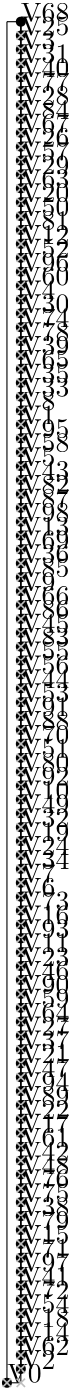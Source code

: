 <?xml version="1.0"?>
    <!DOCTYPE ipe SYSTEM "ipe.dtd">
    <ipe version="70005" creator="Ipe 7.1.4">
    <info created="D:20131106154934" modified="D:20131106160041"/>
    <preamble>\usepackage[english]{babel}</preamble>
    <ipestyle name="basic">
    <symbol name="arrow/arc(spx)">
    <path stroke="sym-stroke" fill="sym-stroke" pen="sym-pen">
    0 0 m
    -1 0.333 l
    -1 -0.333 l
    h
    </path>
    </symbol>
    <symbol name="arrow/farc(spx)">
    <path stroke="sym-stroke" fill="white" pen="sym-pen">
    0 0 m
    -1 0.333 l
    -1 -0.333 l
    h
    </path>
    </symbol>
    <symbol name="mark/circle(sx)" transformations="translations">
    <path fill="sym-stroke">
    0.6 0 0 0.6 0 0 e
    0.4 0 0 0.4 0 0 e
    </path>
    </symbol>
    <symbol name="mark/disk(sx)" transformations="translations">
    <path fill="sym-stroke">
    0.6 0 0 0.6 0 0 e
    </path>
    </symbol>
    <symbol name="mark/fdisk(sfx)" transformations="translations">
    <group>
    <path fill="sym-fill">
    0.5 0 0 0.5 0 0 e
    </path>
    <path fill="sym-stroke" fillrule="eofill">
    0.6 0 0 0.6 0 0 e
    0.4 0 0 0.4 0 0 e
    </path>
    </group>
    </symbol>
    <symbol name="mark/box(sx)" transformations="translations">
    <path fill="sym-stroke" fillrule="eofill">
    -0.6 -0.6 m
    0.6 -0.6 l
    0.6 0.6 l
    -0.6 0.6 l
    h
    -0.4 -0.4 m
    0.4 -0.4 l
    0.4 0.4 l
    -0.4 0.4 l
    h
    </path>
    </symbol>
    <symbol name="mark/square(sx)" transformations="translations">
    <path fill="sym-stroke">
    -0.6 -0.6 m
    0.6 -0.6 l
    0.6 0.6 l
    -0.6 0.6 l
    h
    </path>
    </symbol>
    <symbol name="mark/fsquare(sfx)" transformations="translations">
    <group>
    <path fill="sym-fill">
    -0.5 -0.5 m
    0.5 -0.5 l
    0.5 0.5 l
    -0.5 0.5 l
    h
    </path>
    <path fill="sym-stroke" fillrule="eofill">
    -0.6 -0.6 m
    0.6 -0.6 l
    0.6 0.6 l
    -0.6 0.6 l
    h
    -0.4 -0.4 m
    0.4 -0.4 l
    0.4 0.4 l
    -0.4 0.4 l
    h
    </path>
    </group>
    </symbol>
    <symbol name="mark/cross(sx)" transformations="translations">
    <group>
    <path fill="sym-stroke">
    -0.43 -0.57 m
    0.57 0.43 l
    0.43 0.57 l
    -0.57 -0.43 l
    h
    </path>
    <path fill="sym-stroke">
    -0.43 0.57 m
    0.57 -0.43 l
    0.43 -0.57 l
    -0.57 0.43 l
    h
    </path>
    </group>
    </symbol>
    <symbol name="arrow/fnormal(spx)">
    <path stroke="sym-stroke" fill="white" pen="sym-pen">
    0 0 m
    -1 0.333 l
    -1 -0.333 l
    h
    </path>
    </symbol>
    <symbol name="arrow/pointed(spx)">
    <path stroke="sym-stroke" fill="sym-stroke" pen="sym-pen">
    0 0 m
    -1 0.333 l
    -0.8 0 l
    -1 -0.333 l
    h
    </path>
    </symbol>
    <symbol name="arrow/fpointed(spx)">
    <path stroke="sym-stroke" fill="white" pen="sym-pen">
    0 0 m
    -1 0.333 l
    -0.8 0 l
    -1 -0.333 l
    h
    </path>
    </symbol>
    <symbol name="arrow/linear(spx)">
    <path stroke="sym-stroke" pen="sym-pen">
    -1 0.333 m
    0 0 l
    -1 -0.333 l
    </path>
    </symbol>
    <symbol name="arrow/fdouble(spx)">
    <path stroke="sym-stroke" fill="white" pen="sym-pen">
    0 0 m
    -1 0.333 l
    -1 -0.333 l
    h
    -1 0 m
    -2 0.333 l
    -2 -0.333 l
    h
    </path>
    </symbol>
    <symbol name="arrow/double(spx)">
    <path stroke="sym-stroke" fill="sym-stroke" pen="sym-pen">
    0 0 m
    -1 0.333 l
    -1 -0.333 l
    h
    -1 0 m
    -2 0.333 l
    -2 -0.333 l
    h
    </path>
    </symbol>
    <pen name="heavier" value="0.8"/>
    <pen name="fat" value="1.2"/>
    <pen name="ultrafat" value="2"/>
    <symbolsize name="large" value="5"/>
    <symbolsize name="small" value="2"/>
    <symbolsize name="tiny" value="1.1"/>
    <arrowsize name="large" value="10"/>
    <arrowsize name="small" value="5"/>
    <arrowsize name="tiny" value="3"/>
    <color name="red" value="1 0 0"/>
    <color name="green" value="0 1 0"/>
    <color name="blue" value="0 0 1"/>
    <color name="yellow" value="1 1 0"/>
    <color name="orange" value="1 0.647 0"/>
    <color name="gold" value="1 0.843 0"/>
    <color name="purple" value="0.627 0.125 0.941"/>
    <color name="gray" value="0.745"/>
    <color name="brown" value="0.647 0.165 0.165"/>
    <color name="navy" value="0 0 0.502"/>
    <color name="pink" value="1 0.753 0.796"/>
    <color name="seagreen" value="0.18 0.545 0.341"/>
    <color name="turquoise" value="0.251 0.878 0.816"/>
    <color name="violet" value="0.933 0.51 0.933"/>
    <color name="darkblue" value="0 0 0.545"/>
    <color name="darkcyan" value="0 0.545 0.545"/>
    <color name="darkgray" value="0.663"/>
    <color name="darkgreen" value="0 0.392 0"/>
    <color name="darkmagenta" value="0.545 0 0.545"/>
    <color name="darkorange" value="1 0.549 0"/>
    <color name="darkred" value="0.545 0 0"/>
    <color name="lightblue" value="0.678 0.847 0.902"/>
    <color name="lightcyan" value="0.878 1 1"/>
    <color name="lightgray" value="0.827"/>
    <color name="lightgreen" value="0.565 0.933 0.565"/>
    <color name="lightyellow" value="1 1 0.878"/>
    <dashstyle name="dashed" value="[4] 0"/>
    <dashstyle name="dotted" value="[1 3] 0"/>
    <dashstyle name="dash dotted" value="[4 2 1 2] 0"/>
    <dashstyle name="dash dot dotted" value="[4 2 1 2 1 2] 0"/>
    <textsize name="large" value="\large"/>
    <textsize name="Large" value="\Large"/>
    <textsize name="LARGE" value="\LARGE"/>
    <textsize name="huge" value="\huge"/>
    <textsize name="Huge" value="\Huge"/>
    <textsize name="small" value="\small"/>
    <textsize name="footnote" value="\footnotesize"/>
    <textsize name="tiny" value="\tiny"/>
    <textstyle name="center" begin="\begin{center}" end="\end{center}"/>
    <textstyle name="itemize" begin="\begin{itemize}" end="\end{itemize}"/>
    <textstyle name="item" begin="\begin{itemize}\item{}" end="\end{itemize}"/>
    <gridsize name="4 pts" value="4"/>
    <gridsize name="8 pts (~3 mm)" value="8"/>
    <gridsize name="16 pts (~6 mm)" value="16"/>
    <gridsize name="32 pts (~12 mm)" value="32"/>
    <gridsize name="10 pts (~3.5 mm)" value="10"/>
    <gridsize name="20 pts (~7 mm)" value="20"/>
    <gridsize name="14 pts (~5 mm)" value="14"/>
    <gridsize name="28 pts (~10 mm)" value="28"/>
    <gridsize name="56 pts (~20 mm)" value="56"/>
    <anglesize name="90 deg" value="90"/>
    <anglesize name="60 deg" value="60"/>
    <anglesize name="45 deg" value="45"/>
    <anglesize name="30 deg" value="30"/>
    <anglesize name="22.5 deg" value="22.5"/>
    <tiling name="falling" angle="-60" step="4" width="1"/>
    <tiling name="rising" angle="30" step="4" width="1"/>
    <layout paper="1000 1000" origin="0 0" frame="1000 1000" skip="32" crop="yes"/>
    </ipestyle>
    <page>
    <layer name="alpha"/>
    <view layers="alpha" active="alpha"/>
<use name="mark/disk(sx)" pos="400 480" size="normal" stroke="black"/>
<text transformations="translations" pos="400 480" stroke="black" type="label" width="190" height="10" depth="0" valign="baseline" size="normal">V0</text><use name="mark/disk(sx)" pos="405 825" size="normal" stroke="black"/>
<text transformations="translations" pos="405 825" stroke="black" type="label" width="190" height="10" depth="0" valign="baseline" size="normal">V1</text><use name="mark/disk(sx)" pos="405 485" size="normal" stroke="black"/>
<text transformations="translations" pos="405 485" stroke="black" type="label" width="190" height="10" depth="0" valign="baseline" size="normal">V2</text><use name="mark/disk(sx)" pos="405 960" size="normal" stroke="black"/>
<text transformations="translations" pos="405 960" stroke="black" type="label" width="190" height="10" depth="0" valign="baseline" size="normal">V3</text><use name="mark/disk(sx)" pos="405 870" size="normal" stroke="black"/>
<text transformations="translations" pos="405 870" stroke="black" type="label" width="190" height="10" depth="0" valign="baseline" size="normal">V4</text><use name="mark/disk(sx)" pos="405 810" size="normal" stroke="black"/>
<text transformations="translations" pos="405 810" stroke="black" type="label" width="190" height="10" depth="0" valign="baseline" size="normal">V5</text><use name="mark/disk(sx)" pos="405 655" size="normal" stroke="black"/>
<text transformations="translations" pos="405 655" stroke="black" type="label" width="190" height="10" depth="0" valign="baseline" size="normal">V6</text><use name="mark/disk(sx)" pos="405 660" size="normal" stroke="black"/>
<text transformations="translations" pos="405 660" stroke="black" type="label" width="190" height="10" depth="0" valign="baseline" size="normal">V7</text><use name="mark/disk(sx)" pos="405 830" size="normal" stroke="black"/>
<text transformations="translations" pos="405 830" stroke="black" type="label" width="190" height="10" depth="0" valign="baseline" size="normal">V8</text><use name="mark/disk(sx)" pos="405 765" size="normal" stroke="black"/>
<text transformations="translations" pos="405 765" stroke="black" type="label" width="190" height="10" depth="0" valign="baseline" size="normal">V9</text><use name="mark/disk(sx)" pos="405 690" size="normal" stroke="black"/>
<text transformations="translations" pos="405 690" stroke="black" type="label" width="190" height="10" depth="0" valign="baseline" size="normal">V10</text><use name="mark/disk(sx)" pos="405 635" size="normal" stroke="black"/>
<text transformations="translations" pos="405 635" stroke="black" type="label" width="190" height="10" depth="0" valign="baseline" size="normal">V11</text><use name="mark/disk(sx)" pos="405 890" size="normal" stroke="black"/>
<text transformations="translations" pos="405 890" stroke="black" type="label" width="190" height="10" depth="0" valign="baseline" size="normal">V12</text><use name="mark/disk(sx)" pos="405 785" size="normal" stroke="black"/>
<text transformations="translations" pos="405 785" stroke="black" type="label" width="190" height="10" depth="0" valign="baseline" size="normal">V13</text><use name="mark/disk(sx)" pos="405 495" size="normal" stroke="black"/>
<text transformations="translations" pos="405 495" stroke="black" type="label" width="190" height="10" depth="0" valign="baseline" size="normal">V14</text><use name="mark/disk(sx)" pos="405 530" size="normal" stroke="black"/>
<text transformations="translations" pos="405 530" stroke="black" type="label" width="190" height="10" depth="0" valign="baseline" size="normal">V15</text><use name="mark/disk(sx)" pos="405 570" size="normal" stroke="black"/>
<text transformations="translations" pos="405 570" stroke="black" type="label" width="190" height="10" depth="0" valign="baseline" size="normal">V17</text><use name="mark/disk(sx)" pos="405 645" size="normal" stroke="black"/>
<text transformations="translations" pos="405 645" stroke="black" type="label" width="190" height="10" depth="0" valign="baseline" size="normal">V16</text><use name="mark/disk(sx)" pos="405 675" size="normal" stroke="black"/>
<text transformations="translations" pos="405 675" stroke="black" type="label" width="190" height="10" depth="0" valign="baseline" size="normal">V19</text><use name="mark/disk(sx)" pos="405 500" size="normal" stroke="black"/>
<text transformations="translations" pos="405 500" stroke="black" type="label" width="190" height="10" depth="0" valign="baseline" size="normal">V18</text><use name="mark/disk(sx)" pos="405 595" size="normal" stroke="black"/>
<text transformations="translations" pos="405 595" stroke="black" type="label" width="190" height="10" depth="0" valign="baseline" size="normal">V21</text><use name="mark/disk(sx)" pos="405 905" size="normal" stroke="black"/>
<text transformations="translations" pos="405 905" stroke="black" type="label" width="190" height="10" depth="0" valign="baseline" size="normal">V20</text><use name="mark/disk(sx)" pos="405 630" size="normal" stroke="black"/>
<text transformations="translations" pos="405 630" stroke="black" type="label" width="190" height="10" depth="0" valign="baseline" size="normal">V23</text><use name="mark/disk(sx)" pos="405 575" size="normal" stroke="black"/>
<text transformations="translations" pos="405 575" stroke="black" type="label" width="190" height="10" depth="0" valign="baseline" size="normal">V22</text><use name="mark/disk(sx)" pos="405 965" size="normal" stroke="black"/>
<text transformations="translations" pos="405 965" stroke="black" type="label" width="190" height="10" depth="0" valign="baseline" size="normal">V25</text><use name="mark/disk(sx)" pos="405 670" size="normal" stroke="black"/>
<text transformations="translations" pos="405 670" stroke="black" type="label" width="190" height="10" depth="0" valign="baseline" size="normal">V24</text><use name="mark/disk(sx)" pos="405 605" size="normal" stroke="black"/>
<text transformations="translations" pos="405 605" stroke="black" type="label" width="190" height="10" depth="0" valign="baseline" size="normal">V27</text><use name="mark/disk(sx)" pos="405 925" size="normal" stroke="black"/>
<text transformations="translations" pos="405 925" stroke="black" type="label" width="190" height="10" depth="0" valign="baseline" size="normal">V26</text><use name="mark/disk(sx)" pos="405 915" size="normal" stroke="black"/>
<text transformations="translations" pos="405 915" stroke="black" type="label" width="190" height="10" depth="0" valign="baseline" size="normal">V29</text><use name="mark/disk(sx)" pos="405 940" size="normal" stroke="black"/>
<text transformations="translations" pos="405 940" stroke="black" type="label" width="190" height="10" depth="0" valign="baseline" size="normal">V28</text><use name="mark/disk(sx)" pos="405 955" size="normal" stroke="black"/>
<text transformations="translations" pos="405 955" stroke="black" type="label" width="190" height="10" depth="0" valign="baseline" size="normal">V31</text><use name="mark/disk(sx)" pos="405 865" size="normal" stroke="black"/>
<text transformations="translations" pos="405 865" stroke="black" type="label" width="190" height="10" depth="0" valign="baseline" size="normal">V30</text><use name="mark/disk(sx)" pos="405 665" size="normal" stroke="black"/>
<text transformations="translations" pos="405 665" stroke="black" type="label" width="190" height="10" depth="0" valign="baseline" size="normal">V34</text><use name="mark/disk(sx)" pos="405 840" size="normal" stroke="black"/>
<text transformations="translations" pos="405 840" stroke="black" type="label" width="190" height="10" depth="0" valign="baseline" size="normal">V35</text><use name="mark/disk(sx)" pos="405 680" size="normal" stroke="black"/>
<text transformations="translations" pos="405 680" stroke="black" type="label" width="190" height="10" depth="0" valign="baseline" size="normal">V32</text><use name="mark/disk(sx)" pos="405 835" size="normal" stroke="black"/>
<text transformations="translations" pos="405 835" stroke="black" type="label" width="190" height="10" depth="0" valign="baseline" size="normal">V33</text><use name="mark/disk(sx)" pos="405 540" size="normal" stroke="black"/>
<text transformations="translations" pos="405 540" stroke="black" type="label" width="190" height="10" depth="0" valign="baseline" size="normal">V38</text><use name="mark/disk(sx)" pos="405 850" size="normal" stroke="black"/>
<text transformations="translations" pos="405 850" stroke="black" type="label" width="190" height="10" depth="0" valign="baseline" size="normal">V39</text><use name="mark/disk(sx)" pos="405 775" size="normal" stroke="black"/>
<text transformations="translations" pos="405 775" stroke="black" type="label" width="190" height="10" depth="0" valign="baseline" size="normal">V36</text><use name="mark/disk(sx)" pos="405 600" size="normal" stroke="black"/>
<text transformations="translations" pos="405 600" stroke="black" type="label" width="190" height="10" depth="0" valign="baseline" size="normal">V37</text><use name="mark/disk(sx)" pos="405 560" size="normal" stroke="black"/>
<text transformations="translations" pos="405 560" stroke="black" type="label" width="190" height="10" depth="0" valign="baseline" size="normal">V42</text><use name="mark/disk(sx)" pos="405 805" size="normal" stroke="black"/>
<text transformations="translations" pos="405 805" stroke="black" type="label" width="190" height="10" depth="0" valign="baseline" size="normal">V43</text><use name="mark/disk(sx)" pos="405 950" size="normal" stroke="black"/>
<text transformations="translations" pos="405 950" stroke="black" type="label" width="190" height="10" depth="0" valign="baseline" size="normal">V40</text><use name="mark/disk(sx)" pos="405 515" size="normal" stroke="black"/>
<text transformations="translations" pos="405 515" stroke="black" type="label" width="190" height="10" depth="0" valign="baseline" size="normal">V41</text><use name="mark/disk(sx)" pos="405 625" size="normal" stroke="black"/>
<text transformations="translations" pos="405 625" stroke="black" type="label" width="190" height="10" depth="0" valign="baseline" size="normal">V46</text><use name="mark/disk(sx)" pos="405 590" size="normal" stroke="black"/>
<text transformations="translations" pos="405 590" stroke="black" type="label" width="190" height="10" depth="0" valign="baseline" size="normal">V47</text><use name="mark/disk(sx)" pos="405 730" size="normal" stroke="black"/>
<text transformations="translations" pos="405 730" stroke="black" type="label" width="190" height="10" depth="0" valign="baseline" size="normal">V44</text><use name="mark/disk(sx)" pos="405 750" size="normal" stroke="black"/>
<text transformations="translations" pos="405 750" stroke="black" type="label" width="190" height="10" depth="0" valign="baseline" size="normal">V45</text><use name="mark/disk(sx)" pos="405 705" size="normal" stroke="black"/>
<text transformations="translations" pos="405 705" stroke="black" type="label" width="190" height="10" depth="0" valign="baseline" size="normal">V51</text><use name="mark/disk(sx)" pos="405 900" size="normal" stroke="black"/>
<text transformations="translations" pos="405 900" stroke="black" type="label" width="190" height="10" depth="0" valign="baseline" size="normal">V50</text><use name="mark/disk(sx)" pos="405 685" size="normal" stroke="black"/>
<text transformations="translations" pos="405 685" stroke="black" type="label" width="190" height="10" depth="0" valign="baseline" size="normal">V49</text><use name="mark/disk(sx)" pos="405 555" size="normal" stroke="black"/>
<text transformations="translations" pos="405 555" stroke="black" type="label" width="190" height="10" depth="0" valign="baseline" size="normal">V48</text><use name="mark/disk(sx)" pos="405 740" size="normal" stroke="black"/>
<text transformations="translations" pos="405 740" stroke="black" type="label" width="190" height="10" depth="0" valign="baseline" size="normal">V55</text><use name="mark/disk(sx)" pos="405 505" size="normal" stroke="black"/>
<text transformations="translations" pos="405 505" stroke="black" type="label" width="190" height="10" depth="0" valign="baseline" size="normal">V54</text><use name="mark/disk(sx)" pos="405 725" size="normal" stroke="black"/>
<text transformations="translations" pos="405 725" stroke="black" type="label" width="190" height="10" depth="0" valign="baseline" size="normal">V53</text><use name="mark/disk(sx)" pos="405 885" size="normal" stroke="black"/>
<text transformations="translations" pos="405 885" stroke="black" type="label" width="190" height="10" depth="0" valign="baseline" size="normal">V52</text><use name="mark/disk(sx)" pos="405 615" size="normal" stroke="black"/>
<text transformations="translations" pos="405 615" stroke="black" type="label" width="190" height="10" depth="0" valign="baseline" size="normal">V59</text><use name="mark/disk(sx)" pos="405 815" size="normal" stroke="black"/>
<text transformations="translations" pos="405 815" stroke="black" type="label" width="190" height="10" depth="0" valign="baseline" size="normal">V58</text><use name="mark/disk(sx)" pos="405 920" size="normal" stroke="black"/>
<text transformations="translations" pos="405 920" stroke="black" type="label" width="190" height="10" depth="0" valign="baseline" size="normal">V57</text><use name="mark/disk(sx)" pos="405 735" size="normal" stroke="black"/>
<text transformations="translations" pos="405 735" stroke="black" type="label" width="190" height="10" depth="0" valign="baseline" size="normal">V56</text><use name="mark/disk(sx)" pos="405 910" size="normal" stroke="black"/>
<text transformations="translations" pos="405 910" stroke="black" type="label" width="190" height="10" depth="0" valign="baseline" size="normal">V63</text><use name="mark/disk(sx)" pos="405 490" size="normal" stroke="black"/>
<text transformations="translations" pos="405 490" stroke="black" type="label" width="190" height="10" depth="0" valign="baseline" size="normal">V62</text><use name="mark/disk(sx)" pos="405 565" size="normal" stroke="black"/>
<text transformations="translations" pos="405 565" stroke="black" type="label" width="190" height="10" depth="0" valign="baseline" size="normal">V61</text><use name="mark/disk(sx)" pos="405 875" size="normal" stroke="black"/>
<text transformations="translations" pos="405 875" stroke="black" type="label" width="190" height="10" depth="0" valign="baseline" size="normal">V60</text><use name="mark/disk(sx)" pos="405 970" size="normal" stroke="black"/>
<text transformations="translations" pos="405 970" stroke="black" type="label" width="190" height="10" depth="0" valign="baseline" size="normal">V68</text><use name="mark/disk(sx)" pos="405 780" size="normal" stroke="black"/>
<text transformations="translations" pos="405 780" stroke="black" type="label" width="190" height="10" depth="0" valign="baseline" size="normal">V69</text><use name="mark/disk(sx)" pos="405 710" size="normal" stroke="black"/>
<text transformations="translations" pos="405 710" stroke="black" type="label" width="190" height="10" depth="0" valign="baseline" size="normal">V70</text><use name="mark/disk(sx)" pos="405 525" size="normal" stroke="black"/>
<text transformations="translations" pos="405 525" stroke="black" type="label" width="190" height="10" depth="0" valign="baseline" size="normal">V71</text><use name="mark/disk(sx)" pos="405 610" size="normal" stroke="black"/>
<text transformations="translations" pos="405 610" stroke="black" type="label" width="190" height="10" depth="0" valign="baseline" size="normal">V64</text><use name="mark/disk(sx)" pos="405 845" size="normal" stroke="black"/>
<text transformations="translations" pos="405 845" stroke="black" type="label" width="190" height="10" depth="0" valign="baseline" size="normal">V65</text><use name="mark/disk(sx)" pos="405 760" size="normal" stroke="black"/>
<text transformations="translations" pos="405 760" stroke="black" type="label" width="190" height="10" depth="0" valign="baseline" size="normal">V66</text><use name="mark/disk(sx)" pos="405 930" size="normal" stroke="black"/>
<text transformations="translations" pos="405 930" stroke="black" type="label" width="190" height="10" depth="0" valign="baseline" size="normal">V67</text><use name="mark/disk(sx)" pos="405 550" size="normal" stroke="black"/>
<text transformations="translations" pos="405 550" stroke="black" type="label" width="190" height="10" depth="0" valign="baseline" size="normal">V76</text><use name="mark/disk(sx)" pos="405 945" size="normal" stroke="black"/>
<text transformations="translations" pos="405 945" stroke="black" type="label" width="190" height="10" depth="0" valign="baseline" size="normal">V77</text><use name="mark/disk(sx)" pos="405 855" size="normal" stroke="black"/>
<text transformations="translations" pos="405 855" stroke="black" type="label" width="190" height="10" depth="0" valign="baseline" size="normal">V78</text><use name="mark/disk(sx)" pos="405 535" size="normal" stroke="black"/>
<text transformations="translations" pos="405 535" stroke="black" type="label" width="190" height="10" depth="0" valign="baseline" size="normal">V79</text><use name="mark/disk(sx)" pos="405 510" size="normal" stroke="black"/>
<text transformations="translations" pos="405 510" stroke="black" type="label" width="190" height="10" depth="0" valign="baseline" size="normal">V72</text><use name="mark/disk(sx)" pos="405 650" size="normal" stroke="black"/>
<text transformations="translations" pos="405 650" stroke="black" type="label" width="190" height="10" depth="0" valign="baseline" size="normal">V73</text><use name="mark/disk(sx)" pos="405 860" size="normal" stroke="black"/>
<text transformations="translations" pos="405 860" stroke="black" type="label" width="190" height="10" depth="0" valign="baseline" size="normal">V74</text><use name="mark/disk(sx)" pos="405 545" size="normal" stroke="black"/>
<text transformations="translations" pos="405 545" stroke="black" type="label" width="190" height="10" depth="0" valign="baseline" size="normal">V75</text><use name="mark/disk(sx)" pos="405 770" size="normal" stroke="black"/>
<text transformations="translations" pos="405 770" stroke="black" type="label" width="190" height="10" depth="0" valign="baseline" size="normal">V85</text><use name="mark/disk(sx)" pos="405 935" size="normal" stroke="black"/>
<text transformations="translations" pos="405 935" stroke="black" type="label" width="190" height="10" depth="0" valign="baseline" size="normal">V84</text><use name="mark/disk(sx)" pos="405 795" size="normal" stroke="black"/>
<text transformations="translations" pos="405 795" stroke="black" type="label" width="190" height="10" depth="0" valign="baseline" size="normal">V87</text><use name="mark/disk(sx)" pos="405 755" size="normal" stroke="black"/>
<text transformations="translations" pos="405 755" stroke="black" type="label" width="190" height="10" depth="0" valign="baseline" size="normal">V86</text><use name="mark/disk(sx)" pos="405 895" size="normal" stroke="black"/>
<text transformations="translations" pos="405 895" stroke="black" type="label" width="190" height="10" depth="0" valign="baseline" size="normal">V81</text><use name="mark/disk(sx)" pos="405 700" size="normal" stroke="black"/>
<text transformations="translations" pos="405 700" stroke="black" type="label" width="190" height="10" depth="0" valign="baseline" size="normal">V80</text><use name="mark/disk(sx)" pos="405 745" size="normal" stroke="black"/>
<text transformations="translations" pos="405 745" stroke="black" type="label" width="190" height="10" depth="0" valign="baseline" size="normal">V83</text><use name="mark/disk(sx)" pos="405 800" size="normal" stroke="black"/>
<text transformations="translations" pos="405 800" stroke="black" type="label" width="190" height="10" depth="0" valign="baseline" size="normal">V82</text><use name="mark/disk(sx)" pos="405 640" size="normal" stroke="black"/>
<text transformations="translations" pos="405 640" stroke="black" type="label" width="190" height="10" depth="0" valign="baseline" size="normal">V93</text><use name="mark/disk(sx)" pos="405 695" size="normal" stroke="black"/>
<text transformations="translations" pos="405 695" stroke="black" type="label" width="190" height="10" depth="0" valign="baseline" size="normal">V92</text><use name="mark/disk(sx)" pos="405 820" size="normal" stroke="black"/>
<text transformations="translations" pos="405 820" stroke="black" type="label" width="190" height="10" depth="0" valign="baseline" size="normal">V95</text><use name="mark/disk(sx)" pos="405 585" size="normal" stroke="black"/>
<text transformations="translations" pos="405 585" stroke="black" type="label" width="190" height="10" depth="0" valign="baseline" size="normal">V94</text><use name="mark/disk(sx)" pos="405 580" size="normal" stroke="black"/>
<text transformations="translations" pos="405 580" stroke="black" type="label" width="190" height="10" depth="0" valign="baseline" size="normal">V89</text><use name="mark/disk(sx)" pos="405 715" size="normal" stroke="black"/>
<text transformations="translations" pos="405 715" stroke="black" type="label" width="190" height="10" depth="0" valign="baseline" size="normal">V88</text><use name="mark/disk(sx)" pos="405 720" size="normal" stroke="black"/>
<text transformations="translations" pos="405 720" stroke="black" type="label" width="190" height="10" depth="0" valign="baseline" size="normal">V91</text><use name="mark/disk(sx)" pos="405 620" size="normal" stroke="black"/>
<text transformations="translations" pos="405 620" stroke="black" type="label" width="190" height="10" depth="0" valign="baseline" size="normal">V90</text><use name="mark/disk(sx)" pos="405 790" size="normal" stroke="black"/>
<text transformations="translations" pos="405 790" stroke="black" type="label" width="190" height="10" depth="0" valign="baseline" size="normal">V98</text><use name="mark/disk(sx)" pos="405 880" size="normal" stroke="black"/>
<text transformations="translations" pos="405 880" stroke="black" type="label" width="190" height="10" depth="0" valign="baseline" size="normal">V96</text><use name="mark/disk(sx)" pos="405 520" size="normal" stroke="black"/>
<text transformations="translations" pos="405 520" stroke="black" type="label" width="190" height="10" depth="0" valign="baseline" size="normal">V97</text><path stroke="black" pen="normal" dash="normal">
 405 500 m
 405 505 l
 </path>
<path stroke="black" pen="normal" dash="normal">
 405 505 m
 405 505 l
 </path>
<path stroke="black" pen="normal" dash="normal">
 405 505 m
 405 500 l
 </path>
<path stroke="black" pen="normal" dash="normal">
 405 500 m
 405 500 l
 </path>
<path stroke="black" pen="normal" dash="normal">
 405 505 m
 405 500 l
 </path>
<use name="mark/cross(sx)" pos="405 500" size="normal" stroke="gray"/>
<path stroke="black" pen="normal" dash="normal">
 405 725 m
 405 730 l
 </path>
<path stroke="black" pen="normal" dash="normal">
 405 730 m
 405 730 l
 </path>
<path stroke="black" pen="normal" dash="normal">
 405 730 m
 405 725 l
 </path>
<path stroke="black" pen="normal" dash="normal">
 405 725 m
 405 725 l
 </path>
<path stroke="black" pen="normal" dash="normal">
 405 730 m
 405 725 l
 </path>
<use name="mark/cross(sx)" pos="405 725" size="normal" stroke="gray"/>
<path stroke="black" pen="normal" dash="normal">
 405 515 m
 405 520 l
 </path>
<path stroke="black" pen="normal" dash="normal">
 405 520 m
 405 520 l
 </path>
<path stroke="black" pen="normal" dash="normal">
 405 520 m
 405 515 l
 </path>
<path stroke="black" pen="normal" dash="normal">
 405 515 m
 405 515 l
 </path>
<path stroke="black" pen="normal" dash="normal">
 405 520 m
 405 515 l
 </path>
<use name="mark/cross(sx)" pos="405 515" size="normal" stroke="gray"/>
<path stroke="black" pen="normal" dash="normal">
 405 695 m
 405 700 l
 </path>
<path stroke="black" pen="normal" dash="normal">
 405 700 m
 405 700 l
 </path>
<path stroke="black" pen="normal" dash="normal">
 405 700 m
 405 695 l
 </path>
<path stroke="black" pen="normal" dash="normal">
 405 695 m
 405 695 l
 </path>
<path stroke="black" pen="normal" dash="normal">
 405 700 m
 405 695 l
 </path>
<use name="mark/cross(sx)" pos="405 695" size="normal" stroke="gray"/>
<path stroke="black" pen="normal" dash="normal">
 405 580 m
 405 585 l
 </path>
<path stroke="black" pen="normal" dash="normal">
 405 585 m
 405 585 l
 </path>
<path stroke="black" pen="normal" dash="normal">
 405 585 m
 405 580 l
 </path>
<path stroke="black" pen="normal" dash="normal">
 405 580 m
 405 580 l
 </path>
<path stroke="black" pen="normal" dash="normal">
 405 585 m
 405 580 l
 </path>
<use name="mark/cross(sx)" pos="405 580" size="normal" stroke="gray"/>
<path stroke="black" pen="normal" dash="normal">
 405 770 m
 405 775 l
 </path>
<path stroke="black" pen="normal" dash="normal">
 405 775 m
 405 775 l
 </path>
<path stroke="black" pen="normal" dash="normal">
 405 775 m
 405 770 l
 </path>
<path stroke="black" pen="normal" dash="normal">
 405 770 m
 405 770 l
 </path>
<path stroke="black" pen="normal" dash="normal">
 405 775 m
 405 770 l
 </path>
<use name="mark/cross(sx)" pos="405 770" size="normal" stroke="gray"/>
<path stroke="black" pen="normal" dash="normal">
 405 840 m
 405 845 l
 </path>
<path stroke="black" pen="normal" dash="normal">
 405 845 m
 405 845 l
 </path>
<path stroke="black" pen="normal" dash="normal">
 405 845 m
 405 840 l
 </path>
<path stroke="black" pen="normal" dash="normal">
 405 840 m
 405 840 l
 </path>
<path stroke="black" pen="normal" dash="normal">
 405 845 m
 405 840 l
 </path>
<use name="mark/cross(sx)" pos="405 840" size="normal" stroke="gray"/>
<path stroke="black" pen="normal" dash="normal">
 405 810 m
 405 815 l
 </path>
<path stroke="black" pen="normal" dash="normal">
 405 815 m
 405 815 l
 </path>
<path stroke="black" pen="normal" dash="normal">
 405 815 m
 405 810 l
 </path>
<path stroke="black" pen="normal" dash="normal">
 405 810 m
 405 810 l
 </path>
<path stroke="black" pen="normal" dash="normal">
 405 815 m
 405 810 l
 </path>
<use name="mark/cross(sx)" pos="405 810" size="normal" stroke="gray"/>
<path stroke="black" pen="normal" dash="normal">
 405 935 m
 405 940 l
 </path>
<path stroke="black" pen="normal" dash="normal">
 405 940 m
 405 940 l
 </path>
<path stroke="black" pen="normal" dash="normal">
 405 940 m
 405 935 l
 </path>
<path stroke="black" pen="normal" dash="normal">
 405 935 m
 405 935 l
 </path>
<path stroke="black" pen="normal" dash="normal">
 405 940 m
 405 935 l
 </path>
<use name="mark/cross(sx)" pos="405 935" size="normal" stroke="gray"/>
<path stroke="black" pen="normal" dash="normal">
 405 830 m
 405 835 l
 </path>
<path stroke="black" pen="normal" dash="normal">
 405 835 m
 405 835 l
 </path>
<path stroke="black" pen="normal" dash="normal">
 405 835 m
 405 830 l
 </path>
<path stroke="black" pen="normal" dash="normal">
 405 830 m
 405 830 l
 </path>
<path stroke="black" pen="normal" dash="normal">
 405 835 m
 405 830 l
 </path>
<use name="mark/cross(sx)" pos="405 830" size="normal" stroke="gray"/>
<path stroke="black" pen="normal" dash="normal">
 405 630 m
 405 635 l
 </path>
<path stroke="black" pen="normal" dash="normal">
 405 635 m
 405 635 l
 </path>
<path stroke="black" pen="normal" dash="normal">
 405 635 m
 405 630 l
 </path>
<path stroke="black" pen="normal" dash="normal">
 405 630 m
 405 630 l
 </path>
<path stroke="black" pen="normal" dash="normal">
 405 635 m
 405 630 l
 </path>
<use name="mark/cross(sx)" pos="405 630" size="normal" stroke="gray"/>
<path stroke="black" pen="normal" dash="normal">
 405 860 m
 405 865 l
 </path>
<path stroke="black" pen="normal" dash="normal">
 405 865 m
 405 865 l
 </path>
<path stroke="black" pen="normal" dash="normal">
 405 865 m
 405 860 l
 </path>
<path stroke="black" pen="normal" dash="normal">
 405 860 m
 405 860 l
 </path>
<path stroke="black" pen="normal" dash="normal">
 405 865 m
 405 860 l
 </path>
<use name="mark/cross(sx)" pos="405 860" size="normal" stroke="gray"/>
<path stroke="black" pen="normal" dash="normal">
 405 750 m
 405 755 l
 </path>
<path stroke="black" pen="normal" dash="normal">
 405 755 m
 405 755 l
 </path>
<path stroke="black" pen="normal" dash="normal">
 405 755 m
 405 750 l
 </path>
<path stroke="black" pen="normal" dash="normal">
 405 750 m
 405 750 l
 </path>
<path stroke="black" pen="normal" dash="normal">
 405 755 m
 405 750 l
 </path>
<use name="mark/cross(sx)" pos="405 750" size="normal" stroke="gray"/>
<path stroke="black" pen="normal" dash="normal">
 405 655 m
 405 660 l
 </path>
<path stroke="black" pen="normal" dash="normal">
 405 660 m
 405 660 l
 </path>
<path stroke="black" pen="normal" dash="normal">
 405 660 m
 405 655 l
 </path>
<path stroke="black" pen="normal" dash="normal">
 405 655 m
 405 655 l
 </path>
<path stroke="black" pen="normal" dash="normal">
 405 660 m
 405 655 l
 </path>
<use name="mark/cross(sx)" pos="405 655" size="normal" stroke="gray"/>
<path stroke="black" pen="normal" dash="normal">
 405 615 m
 405 620 l
 </path>
<path stroke="black" pen="normal" dash="normal">
 405 620 m
 405 620 l
 </path>
<path stroke="black" pen="normal" dash="normal">
 405 620 m
 405 615 l
 </path>
<path stroke="black" pen="normal" dash="normal">
 405 615 m
 405 615 l
 </path>
<path stroke="black" pen="normal" dash="normal">
 405 620 m
 405 615 l
 </path>
<use name="mark/cross(sx)" pos="405 615" size="normal" stroke="gray"/>
<path stroke="black" pen="normal" dash="normal">
 405 540 m
 405 545 l
 </path>
<path stroke="black" pen="normal" dash="normal">
 405 545 m
 405 545 l
 </path>
<path stroke="black" pen="normal" dash="normal">
 405 545 m
 405 540 l
 </path>
<path stroke="black" pen="normal" dash="normal">
 405 540 m
 405 540 l
 </path>
<path stroke="black" pen="normal" dash="normal">
 405 545 m
 405 540 l
 </path>
<use name="mark/cross(sx)" pos="405 540" size="normal" stroke="gray"/>
<path stroke="black" pen="normal" dash="normal">
 405 950 m
 405 955 l
 </path>
<path stroke="black" pen="normal" dash="normal">
 405 955 m
 405 955 l
 </path>
<path stroke="black" pen="normal" dash="normal">
 405 955 m
 405 950 l
 </path>
<path stroke="black" pen="normal" dash="normal">
 405 950 m
 405 950 l
 </path>
<path stroke="black" pen="normal" dash="normal">
 405 955 m
 405 950 l
 </path>
<use name="mark/cross(sx)" pos="405 950" size="normal" stroke="gray"/>
<path stroke="black" pen="normal" dash="normal">
 405 720 m
 405 725 l
 </path>
<path stroke="black" pen="normal" dash="normal">
 405 725 m
 405 725 l
 </path>
<path stroke="black" pen="normal" dash="normal">
 405 725 m
 405 720 l
 </path>
<path stroke="black" pen="normal" dash="normal">
 405 720 m
 405 720 l
 </path>
<path stroke="black" pen="normal" dash="normal">
 405 725 m
 405 720 l
 </path>
<use name="mark/cross(sx)" pos="405 720" size="normal" stroke="gray"/>
<path stroke="black" pen="normal" dash="normal">
 405 575 m
 405 580 l
 </path>
<path stroke="black" pen="normal" dash="normal">
 405 580 m
 405 580 l
 </path>
<path stroke="black" pen="normal" dash="normal">
 405 580 m
 405 575 l
 </path>
<path stroke="black" pen="normal" dash="normal">
 405 575 m
 405 575 l
 </path>
<path stroke="black" pen="normal" dash="normal">
 405 580 m
 405 575 l
 </path>
<use name="mark/cross(sx)" pos="405 575" size="normal" stroke="gray"/>
<path stroke="black" pen="normal" dash="normal">
 405 920 m
 405 925 l
 </path>
<path stroke="black" pen="normal" dash="normal">
 405 925 m
 405 925 l
 </path>
<path stroke="black" pen="normal" dash="normal">
 405 925 m
 405 920 l
 </path>
<path stroke="black" pen="normal" dash="normal">
 405 920 m
 405 920 l
 </path>
<path stroke="black" pen="normal" dash="normal">
 405 925 m
 405 920 l
 </path>
<use name="mark/cross(sx)" pos="405 920" size="normal" stroke="gray"/>
<path stroke="black" pen="normal" dash="normal">
 405 870 m
 405 875 l
 </path>
<path stroke="black" pen="normal" dash="normal">
 405 875 m
 405 875 l
 </path>
<path stroke="black" pen="normal" dash="normal">
 405 875 m
 405 870 l
 </path>
<path stroke="black" pen="normal" dash="normal">
 405 870 m
 405 870 l
 </path>
<path stroke="black" pen="normal" dash="normal">
 405 875 m
 405 870 l
 </path>
<use name="mark/cross(sx)" pos="405 870" size="normal" stroke="gray"/>
<path stroke="black" pen="normal" dash="normal">
 405 645 m
 405 650 l
 </path>
<path stroke="black" pen="normal" dash="normal">
 405 650 m
 405 650 l
 </path>
<path stroke="black" pen="normal" dash="normal">
 405 650 m
 405 645 l
 </path>
<path stroke="black" pen="normal" dash="normal">
 405 645 m
 405 645 l
 </path>
<path stroke="black" pen="normal" dash="normal">
 405 650 m
 405 645 l
 </path>
<use name="mark/cross(sx)" pos="405 645" size="normal" stroke="gray"/>
<path stroke="black" pen="normal" dash="normal">
 405 700 m
 405 705 l
 </path>
<path stroke="black" pen="normal" dash="normal">
 405 705 m
 405 705 l
 </path>
<path stroke="black" pen="normal" dash="normal">
 405 705 m
 405 700 l
 </path>
<path stroke="black" pen="normal" dash="normal">
 405 700 m
 405 700 l
 </path>
<path stroke="black" pen="normal" dash="normal">
 405 705 m
 405 700 l
 </path>
<use name="mark/cross(sx)" pos="405 700" size="normal" stroke="gray"/>
<path stroke="black" pen="normal" dash="normal">
 405 525 m
 405 530 l
 </path>
<path stroke="black" pen="normal" dash="normal">
 405 530 m
 405 530 l
 </path>
<path stroke="black" pen="normal" dash="normal">
 405 530 m
 405 525 l
 </path>
<path stroke="black" pen="normal" dash="normal">
 405 525 m
 405 525 l
 </path>
<path stroke="black" pen="normal" dash="normal">
 405 530 m
 405 525 l
 </path>
<use name="mark/cross(sx)" pos="405 525" size="normal" stroke="gray"/>
<path stroke="black" pen="normal" dash="normal">
 405 530 m
 405 535 l
 </path>
<path stroke="black" pen="normal" dash="normal">
 405 535 m
 405 535 l
 </path>
<path stroke="black" pen="normal" dash="normal">
 405 535 m
 405 530 l
 </path>
<path stroke="black" pen="normal" dash="normal">
 405 530 m
 405 530 l
 </path>
<path stroke="black" pen="normal" dash="normal">
 405 535 m
 405 530 l
 </path>
<use name="mark/cross(sx)" pos="405 530" size="normal" stroke="gray"/>
<path stroke="black" pen="normal" dash="normal">
 405 755 m
 405 760 l
 </path>
<path stroke="black" pen="normal" dash="normal">
 405 760 m
 405 760 l
 </path>
<path stroke="black" pen="normal" dash="normal">
 405 760 m
 405 755 l
 </path>
<path stroke="black" pen="normal" dash="normal">
 405 755 m
 405 755 l
 </path>
<path stroke="black" pen="normal" dash="normal">
 405 760 m
 405 755 l
 </path>
<use name="mark/cross(sx)" pos="405 755" size="normal" stroke="gray"/>
<path stroke="black" pen="normal" dash="normal">
 405 610 m
 405 615 l
 </path>
<path stroke="black" pen="normal" dash="normal">
 405 615 m
 405 615 l
 </path>
<path stroke="black" pen="normal" dash="normal">
 405 615 m
 405 610 l
 </path>
<path stroke="black" pen="normal" dash="normal">
 405 610 m
 405 610 l
 </path>
<path stroke="black" pen="normal" dash="normal">
 405 615 m
 405 610 l
 </path>
<use name="mark/cross(sx)" pos="405 610" size="normal" stroke="gray"/>
<path stroke="black" pen="normal" dash="normal">
 405 495 m
 405 500 l
 </path>
<path stroke="black" pen="normal" dash="normal">
 405 500 m
 405 500 l
 </path>
<path stroke="black" pen="normal" dash="normal">
 405 500 m
 405 495 l
 </path>
<path stroke="black" pen="normal" dash="normal">
 405 495 m
 405 495 l
 </path>
<path stroke="black" pen="normal" dash="normal">
 405 500 m
 405 495 l
 </path>
<use name="mark/cross(sx)" pos="405 495" size="normal" stroke="gray"/>
<path stroke="black" pen="normal" dash="normal">
 405 740 m
 405 745 l
 </path>
<path stroke="black" pen="normal" dash="normal">
 405 745 m
 405 745 l
 </path>
<path stroke="black" pen="normal" dash="normal">
 405 745 m
 405 740 l
 </path>
<path stroke="black" pen="normal" dash="normal">
 405 740 m
 405 740 l
 </path>
<path stroke="black" pen="normal" dash="normal">
 405 745 m
 405 740 l
 </path>
<use name="mark/cross(sx)" pos="405 740" size="normal" stroke="gray"/>
<path stroke="black" pen="normal" dash="normal">
 405 820 m
 405 825 l
 </path>
<path stroke="black" pen="normal" dash="normal">
 405 825 m
 405 825 l
 </path>
<path stroke="black" pen="normal" dash="normal">
 405 825 m
 405 820 l
 </path>
<path stroke="black" pen="normal" dash="normal">
 405 820 m
 405 820 l
 </path>
<path stroke="black" pen="normal" dash="normal">
 405 825 m
 405 820 l
 </path>
<use name="mark/cross(sx)" pos="405 820" size="normal" stroke="gray"/>
<path stroke="black" pen="normal" dash="normal">
 405 545 m
 405 550 l
 </path>
<path stroke="black" pen="normal" dash="normal">
 405 550 m
 405 550 l
 </path>
<path stroke="black" pen="normal" dash="normal">
 405 550 m
 405 545 l
 </path>
<path stroke="black" pen="normal" dash="normal">
 405 545 m
 405 545 l
 </path>
<path stroke="black" pen="normal" dash="normal">
 405 550 m
 405 545 l
 </path>
<use name="mark/cross(sx)" pos="405 545" size="normal" stroke="gray"/>
<path stroke="black" pen="normal" dash="normal">
 405 795 m
 405 800 l
 </path>
<path stroke="black" pen="normal" dash="normal">
 405 800 m
 405 800 l
 </path>
<path stroke="black" pen="normal" dash="normal">
 405 800 m
 405 795 l
 </path>
<path stroke="black" pen="normal" dash="normal">
 405 795 m
 405 795 l
 </path>
<path stroke="black" pen="normal" dash="normal">
 405 800 m
 405 795 l
 </path>
<use name="mark/cross(sx)" pos="405 795" size="normal" stroke="gray"/>
<path stroke="black" pen="normal" dash="normal">
 405 735 m
 405 740 l
 </path>
<path stroke="black" pen="normal" dash="normal">
 405 740 m
 405 740 l
 </path>
<path stroke="black" pen="normal" dash="normal">
 405 740 m
 405 735 l
 </path>
<path stroke="black" pen="normal" dash="normal">
 405 735 m
 405 735 l
 </path>
<path stroke="black" pen="normal" dash="normal">
 405 740 m
 405 735 l
 </path>
<use name="mark/cross(sx)" pos="405 735" size="normal" stroke="gray"/>
<path stroke="black" pen="normal" dash="normal">
 405 915 m
 405 920 l
 </path>
<path stroke="black" pen="normal" dash="normal">
 405 920 m
 405 920 l
 </path>
<path stroke="black" pen="normal" dash="normal">
 405 920 m
 405 915 l
 </path>
<path stroke="black" pen="normal" dash="normal">
 405 915 m
 405 915 l
 </path>
<path stroke="black" pen="normal" dash="normal">
 405 920 m
 405 915 l
 </path>
<use name="mark/cross(sx)" pos="405 915" size="normal" stroke="gray"/>
<path stroke="black" pen="normal" dash="normal">
 405 960 m
 405 965 l
 </path>
<path stroke="black" pen="normal" dash="normal">
 405 965 m
 405 965 l
 </path>
<path stroke="black" pen="normal" dash="normal">
 405 965 m
 405 960 l
 </path>
<path stroke="black" pen="normal" dash="normal">
 405 960 m
 405 960 l
 </path>
<path stroke="black" pen="normal" dash="normal">
 405 965 m
 405 960 l
 </path>
<use name="mark/cross(sx)" pos="405 960" size="normal" stroke="gray"/>
<path stroke="black" pen="normal" dash="normal">
 405 640 m
 405 645 l
 </path>
<path stroke="black" pen="normal" dash="normal">
 405 645 m
 405 645 l
 </path>
<path stroke="black" pen="normal" dash="normal">
 405 645 m
 405 640 l
 </path>
<path stroke="black" pen="normal" dash="normal">
 405 640 m
 405 640 l
 </path>
<path stroke="black" pen="normal" dash="normal">
 405 645 m
 405 640 l
 </path>
<use name="mark/cross(sx)" pos="405 640" size="normal" stroke="gray"/>
<path stroke="black" pen="normal" dash="normal">
 405 760 m
 405 765 l
 </path>
<path stroke="black" pen="normal" dash="normal">
 405 765 m
 405 765 l
 </path>
<path stroke="black" pen="normal" dash="normal">
 405 765 m
 405 760 l
 </path>
<path stroke="black" pen="normal" dash="normal">
 405 760 m
 405 760 l
 </path>
<path stroke="black" pen="normal" dash="normal">
 405 765 m
 405 760 l
 </path>
<use name="mark/cross(sx)" pos="405 760" size="normal" stroke="gray"/>
<path stroke="black" pen="normal" dash="normal">
 405 565 m
 405 570 l
 </path>
<path stroke="black" pen="normal" dash="normal">
 405 570 m
 405 570 l
 </path>
<path stroke="black" pen="normal" dash="normal">
 405 570 m
 405 565 l
 </path>
<path stroke="black" pen="normal" dash="normal">
 405 565 m
 405 565 l
 </path>
<path stroke="black" pen="normal" dash="normal">
 405 570 m
 405 565 l
 </path>
<use name="mark/cross(sx)" pos="405 565" size="normal" stroke="gray"/>
<path stroke="black" pen="normal" dash="normal">
 405 570 m
 405 575 l
 </path>
<path stroke="black" pen="normal" dash="normal">
 405 575 m
 405 575 l
 </path>
<path stroke="black" pen="normal" dash="normal">
 405 575 m
 405 570 l
 </path>
<path stroke="black" pen="normal" dash="normal">
 405 570 m
 405 570 l
 </path>
<path stroke="black" pen="normal" dash="normal">
 405 575 m
 405 570 l
 </path>
<use name="mark/cross(sx)" pos="405 570" size="normal" stroke="gray"/>
<path stroke="black" pen="normal" dash="normal">
 405 520 m
 405 525 l
 </path>
<path stroke="black" pen="normal" dash="normal">
 405 525 m
 405 525 l
 </path>
<path stroke="black" pen="normal" dash="normal">
 405 525 m
 405 520 l
 </path>
<path stroke="black" pen="normal" dash="normal">
 405 520 m
 405 520 l
 </path>
<path stroke="black" pen="normal" dash="normal">
 405 525 m
 405 520 l
 </path>
<use name="mark/cross(sx)" pos="405 520" size="normal" stroke="gray"/>
<path stroke="black" pen="normal" dash="normal">
 405 880 m
 405 885 l
 </path>
<path stroke="black" pen="normal" dash="normal">
 405 885 m
 405 885 l
 </path>
<path stroke="black" pen="normal" dash="normal">
 405 885 m
 405 880 l
 </path>
<path stroke="black" pen="normal" dash="normal">
 405 880 m
 405 880 l
 </path>
<path stroke="black" pen="normal" dash="normal">
 405 885 m
 405 880 l
 </path>
<use name="mark/cross(sx)" pos="405 880" size="normal" stroke="gray"/>
<path stroke="black" pen="normal" dash="normal">
 405 605 m
 405 610 l
 </path>
<path stroke="black" pen="normal" dash="normal">
 405 610 m
 405 610 l
 </path>
<path stroke="black" pen="normal" dash="normal">
 405 610 m
 405 605 l
 </path>
<path stroke="black" pen="normal" dash="normal">
 405 605 m
 405 605 l
 </path>
<path stroke="black" pen="normal" dash="normal">
 405 610 m
 405 605 l
 </path>
<use name="mark/cross(sx)" pos="405 605" size="normal" stroke="gray"/>
<path stroke="black" pen="normal" dash="normal">
 405 505 m
 405 510 l
 </path>
<path stroke="black" pen="normal" dash="normal">
 405 510 m
 405 510 l
 </path>
<path stroke="black" pen="normal" dash="normal">
 405 510 m
 405 505 l
 </path>
<path stroke="black" pen="normal" dash="normal">
 405 505 m
 405 505 l
 </path>
<path stroke="black" pen="normal" dash="normal">
 405 510 m
 405 505 l
 </path>
<use name="mark/cross(sx)" pos="405 505" size="normal" stroke="gray"/>
<path stroke="black" pen="normal" dash="normal">
 405 945 m
 405 950 l
 </path>
<path stroke="black" pen="normal" dash="normal">
 405 950 m
 405 950 l
 </path>
<path stroke="black" pen="normal" dash="normal">
 405 950 m
 405 945 l
 </path>
<path stroke="black" pen="normal" dash="normal">
 405 945 m
 405 945 l
 </path>
<path stroke="black" pen="normal" dash="normal">
 405 950 m
 405 945 l
 </path>
<use name="mark/cross(sx)" pos="405 945" size="normal" stroke="gray"/>
<path stroke="black" pen="normal" dash="normal">
 405 555 m
 405 560 l
 </path>
<path stroke="black" pen="normal" dash="normal">
 405 560 m
 405 560 l
 </path>
<path stroke="black" pen="normal" dash="normal">
 405 560 m
 405 555 l
 </path>
<path stroke="black" pen="normal" dash="normal">
 405 555 m
 405 555 l
 </path>
<path stroke="black" pen="normal" dash="normal">
 405 560 m
 405 555 l
 </path>
<use name="mark/cross(sx)" pos="405 555" size="normal" stroke="gray"/>
<path stroke="black" pen="normal" dash="normal">
 405 785 m
 405 790 l
 </path>
<path stroke="black" pen="normal" dash="normal">
 405 790 m
 405 790 l
 </path>
<path stroke="black" pen="normal" dash="normal">
 405 790 m
 405 785 l
 </path>
<path stroke="black" pen="normal" dash="normal">
 405 785 m
 405 785 l
 </path>
<path stroke="black" pen="normal" dash="normal">
 405 790 m
 405 785 l
 </path>
<use name="mark/cross(sx)" pos="405 785" size="normal" stroke="gray"/>
<path stroke="black" pen="normal" dash="normal">
 405 690 m
 405 695 l
 </path>
<path stroke="black" pen="normal" dash="normal">
 405 695 m
 405 695 l
 </path>
<path stroke="black" pen="normal" dash="normal">
 405 695 m
 405 690 l
 </path>
<path stroke="black" pen="normal" dash="normal">
 405 690 m
 405 690 l
 </path>
<path stroke="black" pen="normal" dash="normal">
 405 695 m
 405 690 l
 </path>
<use name="mark/cross(sx)" pos="405 690" size="normal" stroke="gray"/>
<path stroke="black" pen="normal" dash="normal">
 405 650 m
 405 655 l
 </path>
<path stroke="black" pen="normal" dash="normal">
 405 655 m
 405 655 l
 </path>
<path stroke="black" pen="normal" dash="normal">
 405 655 m
 405 650 l
 </path>
<path stroke="black" pen="normal" dash="normal">
 405 650 m
 405 650 l
 </path>
<path stroke="black" pen="normal" dash="normal">
 405 655 m
 405 650 l
 </path>
<use name="mark/cross(sx)" pos="405 650" size="normal" stroke="gray"/>
<path stroke="black" pen="normal" dash="normal">
 405 660 m
 405 665 l
 </path>
<path stroke="black" pen="normal" dash="normal">
 405 665 m
 405 665 l
 </path>
<path stroke="black" pen="normal" dash="normal">
 405 665 m
 405 660 l
 </path>
<path stroke="black" pen="normal" dash="normal">
 405 660 m
 405 660 l
 </path>
<path stroke="black" pen="normal" dash="normal">
 405 665 m
 405 660 l
 </path>
<use name="mark/cross(sx)" pos="405 660" size="normal" stroke="gray"/>
<path stroke="black" pen="normal" dash="normal">
 405 940 m
 405 945 l
 </path>
<path stroke="black" pen="normal" dash="normal">
 405 945 m
 405 945 l
 </path>
<path stroke="black" pen="normal" dash="normal">
 405 945 m
 405 940 l
 </path>
<path stroke="black" pen="normal" dash="normal">
 405 940 m
 405 940 l
 </path>
<path stroke="black" pen="normal" dash="normal">
 405 945 m
 405 940 l
 </path>
<use name="mark/cross(sx)" pos="405 940" size="normal" stroke="gray"/>
<path stroke="black" pen="normal" dash="normal">
 405 825 m
 405 830 l
 </path>
<path stroke="black" pen="normal" dash="normal">
 405 830 m
 405 830 l
 </path>
<path stroke="black" pen="normal" dash="normal">
 405 830 m
 405 825 l
 </path>
<path stroke="black" pen="normal" dash="normal">
 405 825 m
 405 825 l
 </path>
<path stroke="black" pen="normal" dash="normal">
 405 830 m
 405 825 l
 </path>
<use name="mark/cross(sx)" pos="405 825" size="normal" stroke="gray"/>
<path stroke="black" pen="normal" dash="normal">
 405 855 m
 405 860 l
 </path>
<path stroke="black" pen="normal" dash="normal">
 405 860 m
 405 860 l
 </path>
<path stroke="black" pen="normal" dash="normal">
 405 860 m
 405 855 l
 </path>
<path stroke="black" pen="normal" dash="normal">
 405 855 m
 405 855 l
 </path>
<path stroke="black" pen="normal" dash="normal">
 405 860 m
 405 855 l
 </path>
<use name="mark/cross(sx)" pos="405 855" size="normal" stroke="gray"/>
<path stroke="black" pen="normal" dash="normal">
 405 705 m
 405 710 l
 </path>
<path stroke="black" pen="normal" dash="normal">
 405 710 m
 405 710 l
 </path>
<path stroke="black" pen="normal" dash="normal">
 405 710 m
 405 705 l
 </path>
<path stroke="black" pen="normal" dash="normal">
 405 705 m
 405 705 l
 </path>
<path stroke="black" pen="normal" dash="normal">
 405 710 m
 405 705 l
 </path>
<use name="mark/cross(sx)" pos="405 705" size="normal" stroke="gray"/>
<path stroke="black" pen="normal" dash="normal">
 405 910 m
 405 915 l
 </path>
<path stroke="black" pen="normal" dash="normal">
 405 915 m
 405 915 l
 </path>
<path stroke="black" pen="normal" dash="normal">
 405 915 m
 405 910 l
 </path>
<path stroke="black" pen="normal" dash="normal">
 405 910 m
 405 910 l
 </path>
<path stroke="black" pen="normal" dash="normal">
 405 915 m
 405 910 l
 </path>
<use name="mark/cross(sx)" pos="405 910" size="normal" stroke="gray"/>
<path stroke="black" pen="normal" dash="normal">
 405 905 m
 405 910 l
 </path>
<path stroke="black" pen="normal" dash="normal">
 405 910 m
 405 910 l
 </path>
<path stroke="black" pen="normal" dash="normal">
 405 910 m
 405 905 l
 </path>
<path stroke="black" pen="normal" dash="normal">
 405 905 m
 405 905 l
 </path>
<path stroke="black" pen="normal" dash="normal">
 405 910 m
 405 905 l
 </path>
<use name="mark/cross(sx)" pos="405 905" size="normal" stroke="gray"/>
<path stroke="black" pen="normal" dash="normal">
 405 805 m
 405 810 l
 </path>
<path stroke="black" pen="normal" dash="normal">
 405 810 m
 405 810 l
 </path>
<path stroke="black" pen="normal" dash="normal">
 405 810 m
 405 805 l
 </path>
<path stroke="black" pen="normal" dash="normal">
 405 805 m
 405 805 l
 </path>
<path stroke="black" pen="normal" dash="normal">
 405 810 m
 405 805 l
 </path>
<use name="mark/cross(sx)" pos="405 805" size="normal" stroke="gray"/>
<path stroke="black" pen="normal" dash="normal">
 405 965 m
 405 970 l
 </path>
<path stroke="black" pen="normal" dash="normal">
 405 970 m
 405 970 l
 </path>
<path stroke="black" pen="normal" dash="normal">
 405 970 m
 405 965 l
 </path>
<path stroke="black" pen="normal" dash="normal">
 405 965 m
 405 965 l
 </path>
<path stroke="black" pen="normal" dash="normal">
 405 970 m
 405 965 l
 </path>
<use name="mark/cross(sx)" pos="405 965" size="normal" stroke="gray"/>
<path stroke="black" pen="normal" dash="normal">
 405 485 m
 405 490 l
 </path>
<path stroke="black" pen="normal" dash="normal">
 405 490 m
 405 490 l
 </path>
<path stroke="black" pen="normal" dash="normal">
 405 490 m
 405 485 l
 </path>
<path stroke="black" pen="normal" dash="normal">
 405 485 m
 405 485 l
 </path>
<path stroke="black" pen="normal" dash="normal">
 405 490 m
 405 485 l
 </path>
<use name="mark/cross(sx)" pos="405 485" size="normal" stroke="gray"/>
<path stroke="black" pen="normal" dash="normal">
 405 535 m
 405 540 l
 </path>
<path stroke="black" pen="normal" dash="normal">
 405 540 m
 405 540 l
 </path>
<path stroke="black" pen="normal" dash="normal">
 405 540 m
 405 535 l
 </path>
<path stroke="black" pen="normal" dash="normal">
 405 535 m
 405 535 l
 </path>
<path stroke="black" pen="normal" dash="normal">
 405 540 m
 405 535 l
 </path>
<use name="mark/cross(sx)" pos="405 535" size="normal" stroke="gray"/>
<path stroke="black" pen="normal" dash="normal">
 405 675 m
 405 680 l
 </path>
<path stroke="black" pen="normal" dash="normal">
 405 680 m
 405 680 l
 </path>
<path stroke="black" pen="normal" dash="normal">
 405 680 m
 405 675 l
 </path>
<path stroke="black" pen="normal" dash="normal">
 405 675 m
 405 675 l
 </path>
<path stroke="black" pen="normal" dash="normal">
 405 680 m
 405 675 l
 </path>
<use name="mark/cross(sx)" pos="405 675" size="normal" stroke="gray"/>
<path stroke="black" pen="normal" dash="normal">
 405 600 m
 405 605 l
 </path>
<path stroke="black" pen="normal" dash="normal">
 405 605 m
 405 605 l
 </path>
<path stroke="black" pen="normal" dash="normal">
 405 605 m
 405 600 l
 </path>
<path stroke="black" pen="normal" dash="normal">
 405 600 m
 405 600 l
 </path>
<path stroke="black" pen="normal" dash="normal">
 405 605 m
 405 600 l
 </path>
<use name="mark/cross(sx)" pos="405 600" size="normal" stroke="gray"/>
<path stroke="black" pen="normal" dash="normal">
 405 585 m
 405 590 l
 </path>
<path stroke="black" pen="normal" dash="normal">
 405 590 m
 405 590 l
 </path>
<path stroke="black" pen="normal" dash="normal">
 405 590 m
 405 585 l
 </path>
<path stroke="black" pen="normal" dash="normal">
 405 585 m
 405 585 l
 </path>
<path stroke="black" pen="normal" dash="normal">
 405 590 m
 405 585 l
 </path>
<use name="mark/cross(sx)" pos="405 585" size="normal" stroke="gray"/>
<path stroke="black" pen="normal" dash="normal">
 405 845 m
 405 850 l
 </path>
<path stroke="black" pen="normal" dash="normal">
 405 850 m
 405 850 l
 </path>
<path stroke="black" pen="normal" dash="normal">
 405 850 m
 405 845 l
 </path>
<path stroke="black" pen="normal" dash="normal">
 405 845 m
 405 845 l
 </path>
<path stroke="black" pen="normal" dash="normal">
 405 850 m
 405 845 l
 </path>
<use name="mark/cross(sx)" pos="405 845" size="normal" stroke="gray"/>
<path stroke="black" pen="normal" dash="normal">
 405 595 m
 405 600 l
 </path>
<path stroke="black" pen="normal" dash="normal">
 405 600 m
 405 600 l
 </path>
<path stroke="black" pen="normal" dash="normal">
 405 600 m
 405 595 l
 </path>
<path stroke="black" pen="normal" dash="normal">
 405 595 m
 405 595 l
 </path>
<path stroke="black" pen="normal" dash="normal">
 405 600 m
 405 595 l
 </path>
<use name="mark/cross(sx)" pos="405 595" size="normal" stroke="gray"/>
<path stroke="black" pen="normal" dash="normal">
 405 730 m
 405 735 l
 </path>
<path stroke="black" pen="normal" dash="normal">
 405 735 m
 405 735 l
 </path>
<path stroke="black" pen="normal" dash="normal">
 405 735 m
 405 730 l
 </path>
<path stroke="black" pen="normal" dash="normal">
 405 730 m
 405 730 l
 </path>
<path stroke="black" pen="normal" dash="normal">
 405 735 m
 405 730 l
 </path>
<use name="mark/cross(sx)" pos="405 730" size="normal" stroke="gray"/>
<path stroke="black" pen="normal" dash="normal">
 405 715 m
 405 720 l
 </path>
<path stroke="black" pen="normal" dash="normal">
 405 720 m
 405 720 l
 </path>
<path stroke="black" pen="normal" dash="normal">
 405 720 m
 405 715 l
 </path>
<path stroke="black" pen="normal" dash="normal">
 405 715 m
 405 715 l
 </path>
<path stroke="black" pen="normal" dash="normal">
 405 720 m
 405 715 l
 </path>
<use name="mark/cross(sx)" pos="405 715" size="normal" stroke="gray"/>
<path stroke="black" pen="normal" dash="normal">
 405 895 m
 405 900 l
 </path>
<path stroke="black" pen="normal" dash="normal">
 405 900 m
 405 900 l
 </path>
<path stroke="black" pen="normal" dash="normal">
 405 900 m
 405 895 l
 </path>
<path stroke="black" pen="normal" dash="normal">
 405 895 m
 405 895 l
 </path>
<path stroke="black" pen="normal" dash="normal">
 405 900 m
 405 895 l
 </path>
<use name="mark/cross(sx)" pos="405 895" size="normal" stroke="gray"/>
<path stroke="black" pen="normal" dash="normal">
 405 490 m
 405 495 l
 </path>
<path stroke="black" pen="normal" dash="normal">
 405 495 m
 405 495 l
 </path>
<path stroke="black" pen="normal" dash="normal">
 405 495 m
 405 490 l
 </path>
<path stroke="black" pen="normal" dash="normal">
 405 490 m
 405 490 l
 </path>
<path stroke="black" pen="normal" dash="normal">
 405 495 m
 405 490 l
 </path>
<use name="mark/cross(sx)" pos="405 490" size="normal" stroke="gray"/>
<path stroke="black" pen="normal" dash="normal">
 405 955 m
 405 960 l
 </path>
<path stroke="black" pen="normal" dash="normal">
 405 960 m
 405 960 l
 </path>
<path stroke="black" pen="normal" dash="normal">
 405 960 m
 405 955 l
 </path>
<path stroke="black" pen="normal" dash="normal">
 405 955 m
 405 955 l
 </path>
<path stroke="black" pen="normal" dash="normal">
 405 960 m
 405 955 l
 </path>
<use name="mark/cross(sx)" pos="405 955" size="normal" stroke="gray"/>
<path stroke="black" pen="normal" dash="normal">
 405 625 m
 405 630 l
 </path>
<path stroke="black" pen="normal" dash="normal">
 405 630 m
 405 630 l
 </path>
<path stroke="black" pen="normal" dash="normal">
 405 630 m
 405 625 l
 </path>
<path stroke="black" pen="normal" dash="normal">
 405 625 m
 405 625 l
 </path>
<path stroke="black" pen="normal" dash="normal">
 405 630 m
 405 625 l
 </path>
<use name="mark/cross(sx)" pos="405 625" size="normal" stroke="gray"/>
<path stroke="black" pen="normal" dash="normal">
 405 850 m
 405 855 l
 </path>
<path stroke="black" pen="normal" dash="normal">
 405 855 m
 405 855 l
 </path>
<path stroke="black" pen="normal" dash="normal">
 405 855 m
 405 850 l
 </path>
<path stroke="black" pen="normal" dash="normal">
 405 850 m
 405 850 l
 </path>
<path stroke="black" pen="normal" dash="normal">
 405 855 m
 405 850 l
 </path>
<use name="mark/cross(sx)" pos="405 850" size="normal" stroke="gray"/>
<path stroke="black" pen="normal" dash="normal">
 405 875 m
 405 880 l
 </path>
<path stroke="black" pen="normal" dash="normal">
 405 880 m
 405 880 l
 </path>
<path stroke="black" pen="normal" dash="normal">
 405 880 m
 405 875 l
 </path>
<path stroke="black" pen="normal" dash="normal">
 405 875 m
 405 875 l
 </path>
<path stroke="black" pen="normal" dash="normal">
 405 880 m
 405 875 l
 </path>
<use name="mark/cross(sx)" pos="405 875" size="normal" stroke="gray"/>
<path stroke="black" pen="normal" dash="normal">
 405 800 m
 405 805 l
 </path>
<path stroke="black" pen="normal" dash="normal">
 405 805 m
 405 805 l
 </path>
<path stroke="black" pen="normal" dash="normal">
 405 805 m
 405 800 l
 </path>
<path stroke="black" pen="normal" dash="normal">
 405 800 m
 405 800 l
 </path>
<path stroke="black" pen="normal" dash="normal">
 405 805 m
 405 800 l
 </path>
<use name="mark/cross(sx)" pos="405 800" size="normal" stroke="gray"/>
<path stroke="black" pen="normal" dash="normal">
 405 765 m
 405 770 l
 </path>
<path stroke="black" pen="normal" dash="normal">
 405 770 m
 405 770 l
 </path>
<path stroke="black" pen="normal" dash="normal">
 405 770 m
 405 765 l
 </path>
<path stroke="black" pen="normal" dash="normal">
 405 765 m
 405 765 l
 </path>
<path stroke="black" pen="normal" dash="normal">
 405 770 m
 405 765 l
 </path>
<use name="mark/cross(sx)" pos="405 765" size="normal" stroke="gray"/>
<path stroke="black" pen="normal" dash="normal">
 405 780 m
 405 785 l
 </path>
<path stroke="black" pen="normal" dash="normal">
 405 785 m
 405 785 l
 </path>
<path stroke="black" pen="normal" dash="normal">
 405 785 m
 405 780 l
 </path>
<path stroke="black" pen="normal" dash="normal">
 405 780 m
 405 780 l
 </path>
<path stroke="black" pen="normal" dash="normal">
 405 785 m
 405 780 l
 </path>
<use name="mark/cross(sx)" pos="405 780" size="normal" stroke="gray"/>
<path stroke="black" pen="normal" dash="normal">
 405 885 m
 405 890 l
 </path>
<path stroke="black" pen="normal" dash="normal">
 405 890 m
 405 890 l
 </path>
<path stroke="black" pen="normal" dash="normal">
 405 890 m
 405 885 l
 </path>
<path stroke="black" pen="normal" dash="normal">
 405 885 m
 405 885 l
 </path>
<path stroke="black" pen="normal" dash="normal">
 405 890 m
 405 885 l
 </path>
<use name="mark/cross(sx)" pos="405 885" size="normal" stroke="gray"/>
<path stroke="black" pen="normal" dash="normal">
 405 510 m
 405 515 l
 </path>
<path stroke="black" pen="normal" dash="normal">
 405 515 m
 405 515 l
 </path>
<path stroke="black" pen="normal" dash="normal">
 405 515 m
 405 510 l
 </path>
<path stroke="black" pen="normal" dash="normal">
 405 510 m
 405 510 l
 </path>
<path stroke="black" pen="normal" dash="normal">
 405 515 m
 405 510 l
 </path>
<use name="mark/cross(sx)" pos="405 510" size="normal" stroke="gray"/>
<path stroke="black" pen="normal" dash="normal">
 405 890 m
 405 895 l
 </path>
<path stroke="black" pen="normal" dash="normal">
 405 895 m
 405 895 l
 </path>
<path stroke="black" pen="normal" dash="normal">
 405 895 m
 405 890 l
 </path>
<path stroke="black" pen="normal" dash="normal">
 405 890 m
 405 890 l
 </path>
<path stroke="black" pen="normal" dash="normal">
 405 895 m
 405 890 l
 </path>
<use name="mark/cross(sx)" pos="405 890" size="normal" stroke="gray"/>
<path stroke="black" pen="normal" dash="normal">
 405 635 m
 405 640 l
 </path>
<path stroke="black" pen="normal" dash="normal">
 405 640 m
 405 640 l
 </path>
<path stroke="black" pen="normal" dash="normal">
 405 640 m
 405 635 l
 </path>
<path stroke="black" pen="normal" dash="normal">
 405 635 m
 405 635 l
 </path>
<path stroke="black" pen="normal" dash="normal">
 405 640 m
 405 635 l
 </path>
<use name="mark/cross(sx)" pos="405 635" size="normal" stroke="gray"/>
<path stroke="black" pen="normal" dash="normal">
 400 480 m
 405 480 l
 </path>
<path stroke="black" pen="normal" dash="normal">
 405 480 m
 405 480 l
 </path>
<path stroke="black" pen="normal" dash="normal">
 405 485 m
 405 480 l
 </path>
<path stroke="black" pen="normal" dash="normal">
 405 480 m
 405 480 l
 </path>
<path stroke="black" pen="normal" dash="normal">
 405 480 m
 405 480 l
 </path>
<use name="mark/cross(sx)" pos="405 480" size="normal" stroke="gray"/>
<path stroke="black" pen="normal" dash="normal">
 405 590 m
 405 595 l
 </path>
<path stroke="black" pen="normal" dash="normal">
 405 595 m
 405 595 l
 </path>
<path stroke="black" pen="normal" dash="normal">
 405 595 m
 405 590 l
 </path>
<path stroke="black" pen="normal" dash="normal">
 405 590 m
 405 590 l
 </path>
<path stroke="black" pen="normal" dash="normal">
 405 595 m
 405 590 l
 </path>
<use name="mark/cross(sx)" pos="405 590" size="normal" stroke="gray"/>
<path stroke="black" pen="normal" dash="normal">
 405 745 m
 405 750 l
 </path>
<path stroke="black" pen="normal" dash="normal">
 405 750 m
 405 750 l
 </path>
<path stroke="black" pen="normal" dash="normal">
 405 750 m
 405 745 l
 </path>
<path stroke="black" pen="normal" dash="normal">
 405 745 m
 405 745 l
 </path>
<path stroke="black" pen="normal" dash="normal">
 405 750 m
 405 745 l
 </path>
<use name="mark/cross(sx)" pos="405 745" size="normal" stroke="gray"/>
<path stroke="black" pen="normal" dash="normal">
 405 665 m
 405 670 l
 </path>
<path stroke="black" pen="normal" dash="normal">
 405 670 m
 405 670 l
 </path>
<path stroke="black" pen="normal" dash="normal">
 405 670 m
 405 665 l
 </path>
<path stroke="black" pen="normal" dash="normal">
 405 665 m
 405 665 l
 </path>
<path stroke="black" pen="normal" dash="normal">
 405 670 m
 405 665 l
 </path>
<use name="mark/cross(sx)" pos="405 665" size="normal" stroke="gray"/>
<path stroke="black" pen="normal" dash="normal">
 405 775 m
 405 780 l
 </path>
<path stroke="black" pen="normal" dash="normal">
 405 780 m
 405 780 l
 </path>
<path stroke="black" pen="normal" dash="normal">
 405 780 m
 405 775 l
 </path>
<path stroke="black" pen="normal" dash="normal">
 405 775 m
 405 775 l
 </path>
<path stroke="black" pen="normal" dash="normal">
 405 780 m
 405 775 l
 </path>
<use name="mark/cross(sx)" pos="405 775" size="normal" stroke="gray"/>
<path stroke="black" pen="normal" dash="normal">
 405 835 m
 405 840 l
 </path>
<path stroke="black" pen="normal" dash="normal">
 405 840 m
 405 840 l
 </path>
<path stroke="black" pen="normal" dash="normal">
 405 840 m
 405 835 l
 </path>
<path stroke="black" pen="normal" dash="normal">
 405 835 m
 405 835 l
 </path>
<path stroke="black" pen="normal" dash="normal">
 405 840 m
 405 835 l
 </path>
<use name="mark/cross(sx)" pos="405 835" size="normal" stroke="gray"/>
<path stroke="black" pen="normal" dash="normal">
 405 685 m
 405 690 l
 </path>
<path stroke="black" pen="normal" dash="normal">
 405 690 m
 405 690 l
 </path>
<path stroke="black" pen="normal" dash="normal">
 405 690 m
 405 685 l
 </path>
<path stroke="black" pen="normal" dash="normal">
 405 685 m
 405 685 l
 </path>
<path stroke="black" pen="normal" dash="normal">
 405 690 m
 405 685 l
 </path>
<use name="mark/cross(sx)" pos="405 685" size="normal" stroke="gray"/>
<path stroke="black" pen="normal" dash="normal">
 405 970 m
 400 970 l
 </path>
<path stroke="black" pen="normal" dash="normal">
 400 970 m
 400 970 l
 </path>
<path stroke="black" pen="normal" dash="normal">
 400 480 m
 400 485 l
 </path>
<path stroke="black" pen="normal" dash="normal">
 400 485 m
 400 485 l
 </path>
<path stroke="black" pen="normal" dash="normal">
 400 970 m
 400 485 l
 </path>
<use name="mark/cross(sx)" pos="400 480" size="normal" stroke="gray"/>
<path stroke="black" pen="normal" dash="normal">
 405 815 m
 405 820 l
 </path>
<path stroke="black" pen="normal" dash="normal">
 405 820 m
 405 820 l
 </path>
<path stroke="black" pen="normal" dash="normal">
 405 820 m
 405 815 l
 </path>
<path stroke="black" pen="normal" dash="normal">
 405 815 m
 405 815 l
 </path>
<path stroke="black" pen="normal" dash="normal">
 405 820 m
 405 815 l
 </path>
<use name="mark/cross(sx)" pos="405 815" size="normal" stroke="gray"/>
<path stroke="black" pen="normal" dash="normal">
 405 550 m
 405 555 l
 </path>
<path stroke="black" pen="normal" dash="normal">
 405 555 m
 405 555 l
 </path>
<path stroke="black" pen="normal" dash="normal">
 405 555 m
 405 550 l
 </path>
<path stroke="black" pen="normal" dash="normal">
 405 550 m
 405 550 l
 </path>
<path stroke="black" pen="normal" dash="normal">
 405 555 m
 405 550 l
 </path>
<use name="mark/cross(sx)" pos="405 550" size="normal" stroke="gray"/>
<path stroke="black" pen="normal" dash="normal">
 405 620 m
 405 625 l
 </path>
<path stroke="black" pen="normal" dash="normal">
 405 625 m
 405 625 l
 </path>
<path stroke="black" pen="normal" dash="normal">
 405 625 m
 405 620 l
 </path>
<path stroke="black" pen="normal" dash="normal">
 405 620 m
 405 620 l
 </path>
<path stroke="black" pen="normal" dash="normal">
 405 625 m
 405 620 l
 </path>
<use name="mark/cross(sx)" pos="405 620" size="normal" stroke="gray"/>
<path stroke="black" pen="normal" dash="normal">
 405 790 m
 405 795 l
 </path>
<path stroke="black" pen="normal" dash="normal">
 405 795 m
 405 795 l
 </path>
<path stroke="black" pen="normal" dash="normal">
 405 795 m
 405 790 l
 </path>
<path stroke="black" pen="normal" dash="normal">
 405 790 m
 405 790 l
 </path>
<path stroke="black" pen="normal" dash="normal">
 405 795 m
 405 790 l
 </path>
<use name="mark/cross(sx)" pos="405 790" size="normal" stroke="gray"/>
<path stroke="black" pen="normal" dash="normal">
 405 925 m
 405 930 l
 </path>
<path stroke="black" pen="normal" dash="normal">
 405 930 m
 405 930 l
 </path>
<path stroke="black" pen="normal" dash="normal">
 405 930 m
 405 925 l
 </path>
<path stroke="black" pen="normal" dash="normal">
 405 925 m
 405 925 l
 </path>
<path stroke="black" pen="normal" dash="normal">
 405 930 m
 405 925 l
 </path>
<use name="mark/cross(sx)" pos="405 925" size="normal" stroke="gray"/>
<path stroke="black" pen="normal" dash="normal">
 405 710 m
 405 715 l
 </path>
<path stroke="black" pen="normal" dash="normal">
 405 715 m
 405 715 l
 </path>
<path stroke="black" pen="normal" dash="normal">
 405 715 m
 405 710 l
 </path>
<path stroke="black" pen="normal" dash="normal">
 405 710 m
 405 710 l
 </path>
<path stroke="black" pen="normal" dash="normal">
 405 715 m
 405 710 l
 </path>
<use name="mark/cross(sx)" pos="405 710" size="normal" stroke="gray"/>
<path stroke="black" pen="normal" dash="normal">
 405 900 m
 405 905 l
 </path>
<path stroke="black" pen="normal" dash="normal">
 405 905 m
 405 905 l
 </path>
<path stroke="black" pen="normal" dash="normal">
 405 905 m
 405 900 l
 </path>
<path stroke="black" pen="normal" dash="normal">
 405 900 m
 405 900 l
 </path>
<path stroke="black" pen="normal" dash="normal">
 405 905 m
 405 900 l
 </path>
<use name="mark/cross(sx)" pos="405 900" size="normal" stroke="gray"/>
<path stroke="black" pen="normal" dash="normal">
 405 865 m
 405 870 l
 </path>
<path stroke="black" pen="normal" dash="normal">
 405 870 m
 405 870 l
 </path>
<path stroke="black" pen="normal" dash="normal">
 405 870 m
 405 865 l
 </path>
<path stroke="black" pen="normal" dash="normal">
 405 865 m
 405 865 l
 </path>
<path stroke="black" pen="normal" dash="normal">
 405 870 m
 405 865 l
 </path>
<use name="mark/cross(sx)" pos="405 865" size="normal" stroke="gray"/>
<path stroke="black" pen="normal" dash="normal">
 405 560 m
 405 565 l
 </path>
<path stroke="black" pen="normal" dash="normal">
 405 565 m
 405 565 l
 </path>
<path stroke="black" pen="normal" dash="normal">
 405 565 m
 405 560 l
 </path>
<path stroke="black" pen="normal" dash="normal">
 405 560 m
 405 560 l
 </path>
<path stroke="black" pen="normal" dash="normal">
 405 565 m
 405 560 l
 </path>
<use name="mark/cross(sx)" pos="405 560" size="normal" stroke="gray"/>
<path stroke="black" pen="normal" dash="normal">
 405 930 m
 405 935 l
 </path>
<path stroke="black" pen="normal" dash="normal">
 405 935 m
 405 935 l
 </path>
<path stroke="black" pen="normal" dash="normal">
 405 935 m
 405 930 l
 </path>
<path stroke="black" pen="normal" dash="normal">
 405 930 m
 405 930 l
 </path>
<path stroke="black" pen="normal" dash="normal">
 405 935 m
 405 930 l
 </path>
<use name="mark/cross(sx)" pos="405 930" size="normal" stroke="gray"/>
<path stroke="black" pen="normal" dash="normal">
 405 670 m
 405 675 l
 </path>
<path stroke="black" pen="normal" dash="normal">
 405 675 m
 405 675 l
 </path>
<path stroke="black" pen="normal" dash="normal">
 405 675 m
 405 670 l
 </path>
<path stroke="black" pen="normal" dash="normal">
 405 670 m
 405 670 l
 </path>
<path stroke="black" pen="normal" dash="normal">
 405 675 m
 405 670 l
 </path>
<use name="mark/cross(sx)" pos="405 670" size="normal" stroke="gray"/>
<path stroke="black" pen="normal" dash="normal">
 405 680 m
 405 685 l
 </path>
<path stroke="black" pen="normal" dash="normal">
 405 685 m
 405 685 l
 </path>
<path stroke="black" pen="normal" dash="normal">
 405 685 m
 405 680 l
 </path>
<path stroke="black" pen="normal" dash="normal">
 405 680 m
 405 680 l
 </path>
<path stroke="black" pen="normal" dash="normal">
 405 685 m
 405 680 l
 </path>
<use name="mark/cross(sx)" pos="405 680" size="normal" stroke="gray"/>
</page>
</ipe>
